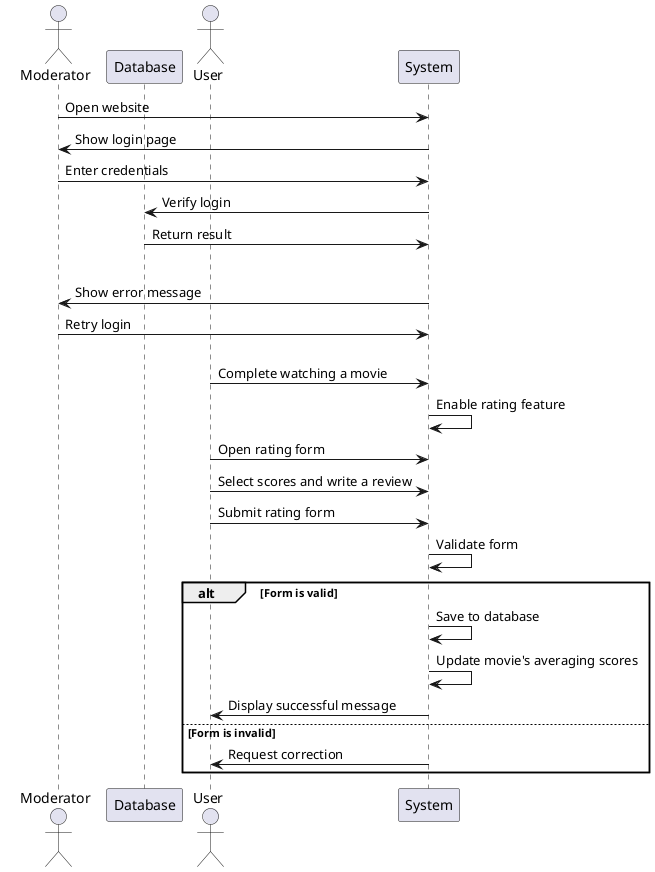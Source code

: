 @startuml

actor Moderator
participant System
participant Database

Moderator -> System: Open website
System -> Moderator: Show login page
Moderator -> System: Enter credentials
System -> Database: Verify login
Database -> System: Return result
alt Login failed
    System -> Moderator: Show error message
    Moderator -> System: Retry login
else Login successful@startuml
actor User
participant "System" as System

User -> System: Complete watching a movie
System -> System: Enable rating feature

User -> System: Open rating form
User -> System: Select scores and write a review
User -> System: Submit rating form

System -> System: Validate form
alt Form is valid
    System -> System: Save to database
    System -> System: Update movie's averaging scores
    System -> User: Display successful message
else Form is invalid
    System -> User: Request correction
end

@enduml

    System -> Moderator: Show movie upload form
    Moderator -> System: Enter movie details
    System -> Database: Validate movie details
    Database -> System: Return validation result
    alt Details invalid
        System -> Moderator: Show error message
        Moderator -> System: Re-enter movie details
    else Details valid
        Moderator -> System: Upload movie file
        System -> Database: Store movie details
        Database -> System: Confirm storage
        System -> Moderator: Notify upload success
        System -> User: Notify new movie available
    end
end

@enduml

